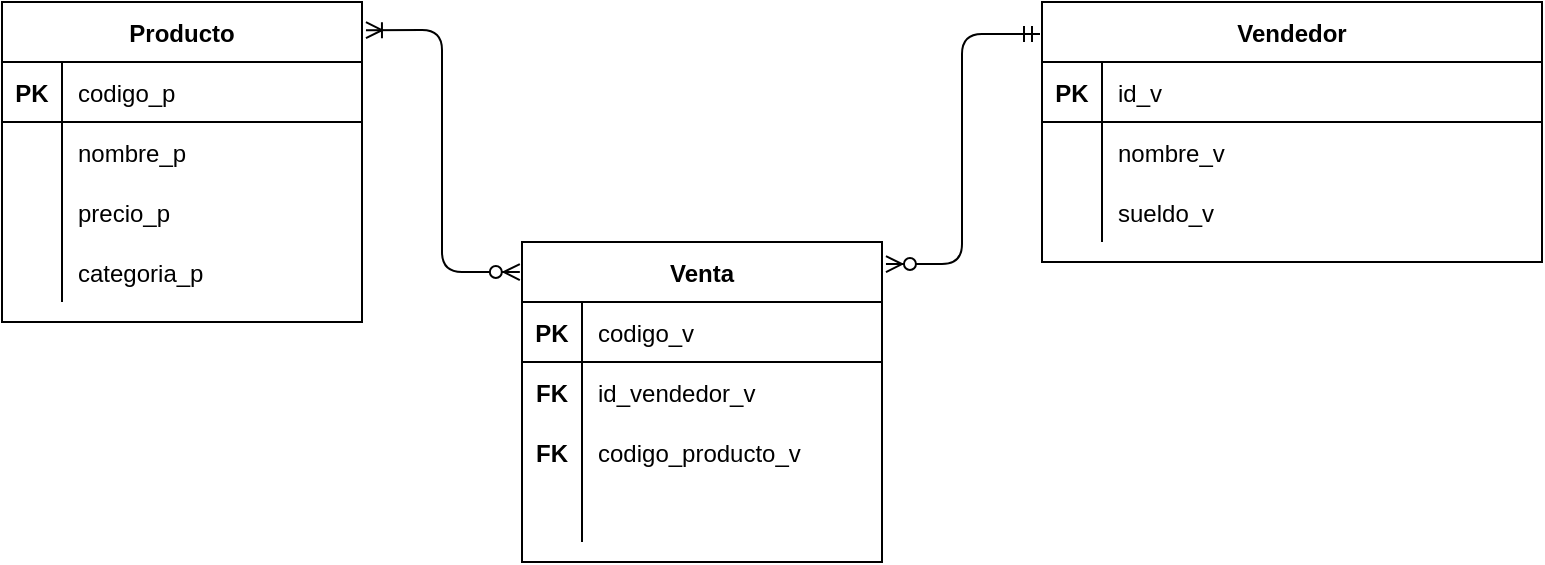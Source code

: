 <mxfile version="14.9.2" type="device"><diagram id="R2lEEEUBdFMjLlhIrx00" name="Page-1"><mxGraphModel dx="782" dy="468" grid="1" gridSize="10" guides="1" tooltips="1" connect="1" arrows="1" fold="1" page="1" pageScale="1" pageWidth="850" pageHeight="1100" math="0" shadow="0" extFonts="Permanent Marker^https://fonts.googleapis.com/css?family=Permanent+Marker"><root><mxCell id="0"/><mxCell id="1" parent="0"/><mxCell id="C-vyLk0tnHw3VtMMgP7b-2" value="Vendedor" style="shape=table;startSize=30;container=1;collapsible=1;childLayout=tableLayout;fixedRows=1;rowLines=0;fontStyle=1;align=center;resizeLast=1;" parent="1" vertex="1"><mxGeometry x="760" y="160" width="250" height="130" as="geometry"/></mxCell><mxCell id="C-vyLk0tnHw3VtMMgP7b-3" value="" style="shape=partialRectangle;collapsible=0;dropTarget=0;pointerEvents=0;fillColor=none;points=[[0,0.5],[1,0.5]];portConstraint=eastwest;top=0;left=0;right=0;bottom=1;" parent="C-vyLk0tnHw3VtMMgP7b-2" vertex="1"><mxGeometry y="30" width="250" height="30" as="geometry"/></mxCell><mxCell id="C-vyLk0tnHw3VtMMgP7b-4" value="PK" style="shape=partialRectangle;overflow=hidden;connectable=0;fillColor=none;top=0;left=0;bottom=0;right=0;fontStyle=1;" parent="C-vyLk0tnHw3VtMMgP7b-3" vertex="1"><mxGeometry width="30" height="30" as="geometry"/></mxCell><mxCell id="C-vyLk0tnHw3VtMMgP7b-5" value="id_v" style="shape=partialRectangle;overflow=hidden;connectable=0;fillColor=none;top=0;left=0;bottom=0;right=0;align=left;spacingLeft=6;fontStyle=0;" parent="C-vyLk0tnHw3VtMMgP7b-3" vertex="1"><mxGeometry x="30" width="220" height="30" as="geometry"/></mxCell><mxCell id="C-vyLk0tnHw3VtMMgP7b-6" value="" style="shape=partialRectangle;collapsible=0;dropTarget=0;pointerEvents=0;fillColor=none;points=[[0,0.5],[1,0.5]];portConstraint=eastwest;top=0;left=0;right=0;bottom=0;" parent="C-vyLk0tnHw3VtMMgP7b-2" vertex="1"><mxGeometry y="60" width="250" height="30" as="geometry"/></mxCell><mxCell id="C-vyLk0tnHw3VtMMgP7b-7" value="" style="shape=partialRectangle;overflow=hidden;connectable=0;fillColor=none;top=0;left=0;bottom=0;right=0;" parent="C-vyLk0tnHw3VtMMgP7b-6" vertex="1"><mxGeometry width="30" height="30" as="geometry"/></mxCell><mxCell id="C-vyLk0tnHw3VtMMgP7b-8" value="nombre_v" style="shape=partialRectangle;overflow=hidden;connectable=0;fillColor=none;top=0;left=0;bottom=0;right=0;align=left;spacingLeft=6;" parent="C-vyLk0tnHw3VtMMgP7b-6" vertex="1"><mxGeometry x="30" width="220" height="30" as="geometry"/></mxCell><mxCell id="C-vyLk0tnHw3VtMMgP7b-9" value="" style="shape=partialRectangle;collapsible=0;dropTarget=0;pointerEvents=0;fillColor=none;points=[[0,0.5],[1,0.5]];portConstraint=eastwest;top=0;left=0;right=0;bottom=0;" parent="C-vyLk0tnHw3VtMMgP7b-2" vertex="1"><mxGeometry y="90" width="250" height="30" as="geometry"/></mxCell><mxCell id="C-vyLk0tnHw3VtMMgP7b-10" value="" style="shape=partialRectangle;overflow=hidden;connectable=0;fillColor=none;top=0;left=0;bottom=0;right=0;" parent="C-vyLk0tnHw3VtMMgP7b-9" vertex="1"><mxGeometry width="30" height="30" as="geometry"/></mxCell><mxCell id="C-vyLk0tnHw3VtMMgP7b-11" value="sueldo_v" style="shape=partialRectangle;overflow=hidden;connectable=0;fillColor=none;top=0;left=0;bottom=0;right=0;align=left;spacingLeft=6;" parent="C-vyLk0tnHw3VtMMgP7b-9" vertex="1"><mxGeometry x="30" width="220" height="30" as="geometry"/></mxCell><mxCell id="tbn5ta_6tMckT2_9VUTp-5" value="Venta" style="shape=table;startSize=30;container=1;collapsible=1;childLayout=tableLayout;fixedRows=1;rowLines=0;fontStyle=1;align=center;resizeLast=1;" parent="1" vertex="1"><mxGeometry x="500" y="280" width="180" height="160" as="geometry"/></mxCell><mxCell id="tbn5ta_6tMckT2_9VUTp-6" value="" style="shape=partialRectangle;collapsible=0;dropTarget=0;pointerEvents=0;fillColor=none;top=0;left=0;bottom=1;right=0;points=[[0,0.5],[1,0.5]];portConstraint=eastwest;" parent="tbn5ta_6tMckT2_9VUTp-5" vertex="1"><mxGeometry y="30" width="180" height="30" as="geometry"/></mxCell><mxCell id="tbn5ta_6tMckT2_9VUTp-7" value="PK" style="shape=partialRectangle;connectable=0;fillColor=none;top=0;left=0;bottom=0;right=0;fontStyle=1;overflow=hidden;" parent="tbn5ta_6tMckT2_9VUTp-6" vertex="1"><mxGeometry width="30" height="30" as="geometry"/></mxCell><mxCell id="tbn5ta_6tMckT2_9VUTp-8" value="codigo_v" style="shape=partialRectangle;connectable=0;fillColor=none;top=0;left=0;bottom=0;right=0;align=left;spacingLeft=6;fontStyle=0;overflow=hidden;" parent="tbn5ta_6tMckT2_9VUTp-6" vertex="1"><mxGeometry x="30" width="150" height="30" as="geometry"/></mxCell><mxCell id="tbn5ta_6tMckT2_9VUTp-9" value="" style="shape=partialRectangle;collapsible=0;dropTarget=0;pointerEvents=0;fillColor=none;top=0;left=0;bottom=0;right=0;points=[[0,0.5],[1,0.5]];portConstraint=eastwest;" parent="tbn5ta_6tMckT2_9VUTp-5" vertex="1"><mxGeometry y="60" width="180" height="30" as="geometry"/></mxCell><mxCell id="tbn5ta_6tMckT2_9VUTp-10" value="FK" style="shape=partialRectangle;connectable=0;fillColor=none;top=0;left=0;bottom=0;right=0;editable=1;overflow=hidden;fontStyle=1" parent="tbn5ta_6tMckT2_9VUTp-9" vertex="1"><mxGeometry width="30" height="30" as="geometry"/></mxCell><mxCell id="tbn5ta_6tMckT2_9VUTp-11" value="id_vendedor_v" style="shape=partialRectangle;connectable=0;fillColor=none;top=0;left=0;bottom=0;right=0;align=left;spacingLeft=6;overflow=hidden;" parent="tbn5ta_6tMckT2_9VUTp-9" vertex="1"><mxGeometry x="30" width="150" height="30" as="geometry"/></mxCell><mxCell id="tbn5ta_6tMckT2_9VUTp-12" value="" style="shape=partialRectangle;collapsible=0;dropTarget=0;pointerEvents=0;fillColor=none;top=0;left=0;bottom=0;right=0;points=[[0,0.5],[1,0.5]];portConstraint=eastwest;" parent="tbn5ta_6tMckT2_9VUTp-5" vertex="1"><mxGeometry y="90" width="180" height="30" as="geometry"/></mxCell><mxCell id="tbn5ta_6tMckT2_9VUTp-13" value="FK" style="shape=partialRectangle;connectable=0;fillColor=none;top=0;left=0;bottom=0;right=0;editable=1;overflow=hidden;fontStyle=1" parent="tbn5ta_6tMckT2_9VUTp-12" vertex="1"><mxGeometry width="30" height="30" as="geometry"/></mxCell><mxCell id="tbn5ta_6tMckT2_9VUTp-14" value="codigo_producto_v" style="shape=partialRectangle;connectable=0;fillColor=none;top=0;left=0;bottom=0;right=0;align=left;spacingLeft=6;overflow=hidden;" parent="tbn5ta_6tMckT2_9VUTp-12" vertex="1"><mxGeometry x="30" width="150" height="30" as="geometry"/></mxCell><mxCell id="tbn5ta_6tMckT2_9VUTp-15" value="" style="shape=partialRectangle;collapsible=0;dropTarget=0;pointerEvents=0;fillColor=none;top=0;left=0;bottom=0;right=0;points=[[0,0.5],[1,0.5]];portConstraint=eastwest;" parent="tbn5ta_6tMckT2_9VUTp-5" vertex="1"><mxGeometry y="120" width="180" height="30" as="geometry"/></mxCell><mxCell id="tbn5ta_6tMckT2_9VUTp-16" value="" style="shape=partialRectangle;connectable=0;fillColor=none;top=0;left=0;bottom=0;right=0;editable=1;overflow=hidden;" parent="tbn5ta_6tMckT2_9VUTp-15" vertex="1"><mxGeometry width="30" height="30" as="geometry"/></mxCell><mxCell id="tbn5ta_6tMckT2_9VUTp-17" value="" style="shape=partialRectangle;connectable=0;fillColor=none;top=0;left=0;bottom=0;right=0;align=left;spacingLeft=6;overflow=hidden;" parent="tbn5ta_6tMckT2_9VUTp-15" vertex="1"><mxGeometry x="30" width="150" height="30" as="geometry"/></mxCell><mxCell id="tbn5ta_6tMckT2_9VUTp-18" value="Producto" style="shape=table;startSize=30;container=1;collapsible=1;childLayout=tableLayout;fixedRows=1;rowLines=0;fontStyle=1;align=center;resizeLast=1;" parent="1" vertex="1"><mxGeometry x="240" y="160" width="180" height="160" as="geometry"/></mxCell><mxCell id="tbn5ta_6tMckT2_9VUTp-19" value="" style="shape=partialRectangle;collapsible=0;dropTarget=0;pointerEvents=0;fillColor=none;top=0;left=0;bottom=1;right=0;points=[[0,0.5],[1,0.5]];portConstraint=eastwest;" parent="tbn5ta_6tMckT2_9VUTp-18" vertex="1"><mxGeometry y="30" width="180" height="30" as="geometry"/></mxCell><mxCell id="tbn5ta_6tMckT2_9VUTp-20" value="PK" style="shape=partialRectangle;connectable=0;fillColor=none;top=0;left=0;bottom=0;right=0;fontStyle=1;overflow=hidden;" parent="tbn5ta_6tMckT2_9VUTp-19" vertex="1"><mxGeometry width="30" height="30" as="geometry"/></mxCell><mxCell id="tbn5ta_6tMckT2_9VUTp-21" value="codigo_p" style="shape=partialRectangle;connectable=0;fillColor=none;top=0;left=0;bottom=0;right=0;align=left;spacingLeft=6;fontStyle=0;overflow=hidden;" parent="tbn5ta_6tMckT2_9VUTp-19" vertex="1"><mxGeometry x="30" width="150" height="30" as="geometry"/></mxCell><mxCell id="tbn5ta_6tMckT2_9VUTp-22" value="" style="shape=partialRectangle;collapsible=0;dropTarget=0;pointerEvents=0;fillColor=none;top=0;left=0;bottom=0;right=0;points=[[0,0.5],[1,0.5]];portConstraint=eastwest;" parent="tbn5ta_6tMckT2_9VUTp-18" vertex="1"><mxGeometry y="60" width="180" height="30" as="geometry"/></mxCell><mxCell id="tbn5ta_6tMckT2_9VUTp-23" value="" style="shape=partialRectangle;connectable=0;fillColor=none;top=0;left=0;bottom=0;right=0;editable=1;overflow=hidden;" parent="tbn5ta_6tMckT2_9VUTp-22" vertex="1"><mxGeometry width="30" height="30" as="geometry"/></mxCell><mxCell id="tbn5ta_6tMckT2_9VUTp-24" value="nombre_p" style="shape=partialRectangle;connectable=0;fillColor=none;top=0;left=0;bottom=0;right=0;align=left;spacingLeft=6;overflow=hidden;" parent="tbn5ta_6tMckT2_9VUTp-22" vertex="1"><mxGeometry x="30" width="150" height="30" as="geometry"/></mxCell><mxCell id="tbn5ta_6tMckT2_9VUTp-25" value="" style="shape=partialRectangle;collapsible=0;dropTarget=0;pointerEvents=0;fillColor=none;top=0;left=0;bottom=0;right=0;points=[[0,0.5],[1,0.5]];portConstraint=eastwest;" parent="tbn5ta_6tMckT2_9VUTp-18" vertex="1"><mxGeometry y="90" width="180" height="30" as="geometry"/></mxCell><mxCell id="tbn5ta_6tMckT2_9VUTp-26" value="" style="shape=partialRectangle;connectable=0;fillColor=none;top=0;left=0;bottom=0;right=0;editable=1;overflow=hidden;" parent="tbn5ta_6tMckT2_9VUTp-25" vertex="1"><mxGeometry width="30" height="30" as="geometry"/></mxCell><mxCell id="tbn5ta_6tMckT2_9VUTp-27" value="precio_p" style="shape=partialRectangle;connectable=0;fillColor=none;top=0;left=0;bottom=0;right=0;align=left;spacingLeft=6;overflow=hidden;" parent="tbn5ta_6tMckT2_9VUTp-25" vertex="1"><mxGeometry x="30" width="150" height="30" as="geometry"/></mxCell><mxCell id="tbn5ta_6tMckT2_9VUTp-28" value="" style="shape=partialRectangle;collapsible=0;dropTarget=0;pointerEvents=0;fillColor=none;top=0;left=0;bottom=0;right=0;points=[[0,0.5],[1,0.5]];portConstraint=eastwest;" parent="tbn5ta_6tMckT2_9VUTp-18" vertex="1"><mxGeometry y="120" width="180" height="30" as="geometry"/></mxCell><mxCell id="tbn5ta_6tMckT2_9VUTp-29" value="" style="shape=partialRectangle;connectable=0;fillColor=none;top=0;left=0;bottom=0;right=0;editable=1;overflow=hidden;" parent="tbn5ta_6tMckT2_9VUTp-28" vertex="1"><mxGeometry width="30" height="30" as="geometry"/></mxCell><mxCell id="tbn5ta_6tMckT2_9VUTp-30" value="categoria_p" style="shape=partialRectangle;connectable=0;fillColor=none;top=0;left=0;bottom=0;right=0;align=left;spacingLeft=6;overflow=hidden;" parent="tbn5ta_6tMckT2_9VUTp-28" vertex="1"><mxGeometry x="30" width="150" height="30" as="geometry"/></mxCell><mxCell id="tbn5ta_6tMckT2_9VUTp-35" value="" style="fontSize=12;html=1;endArrow=ERzeroToMany;startArrow=ERmandOne;entryX=1.011;entryY=0.069;entryDx=0;entryDy=0;entryPerimeter=0;exitX=-0.004;exitY=0.123;exitDx=0;exitDy=0;exitPerimeter=0;" parent="1" source="C-vyLk0tnHw3VtMMgP7b-2" target="tbn5ta_6tMckT2_9VUTp-5" edge="1"><mxGeometry width="100" height="100" relative="1" as="geometry"><mxPoint x="860" y="550" as="sourcePoint"/><mxPoint x="960" y="450" as="targetPoint"/><Array as="points"><mxPoint x="720" y="176"/><mxPoint x="720" y="291"/></Array></mxGeometry></mxCell><mxCell id="tbn5ta_6tMckT2_9VUTp-37" value="" style="fontSize=12;html=1;endArrow=ERoneToMany;startArrow=ERzeroToMany;exitX=-0.006;exitY=0.094;exitDx=0;exitDy=0;exitPerimeter=0;entryX=1.011;entryY=0.088;entryDx=0;entryDy=0;entryPerimeter=0;" parent="1" source="tbn5ta_6tMckT2_9VUTp-5" target="tbn5ta_6tMckT2_9VUTp-18" edge="1"><mxGeometry width="100" height="100" relative="1" as="geometry"><mxPoint x="430" y="275" as="sourcePoint"/><mxPoint x="440" y="294" as="targetPoint"/><Array as="points"><mxPoint x="460" y="295"/><mxPoint x="460" y="174"/></Array></mxGeometry></mxCell></root></mxGraphModel></diagram></mxfile>